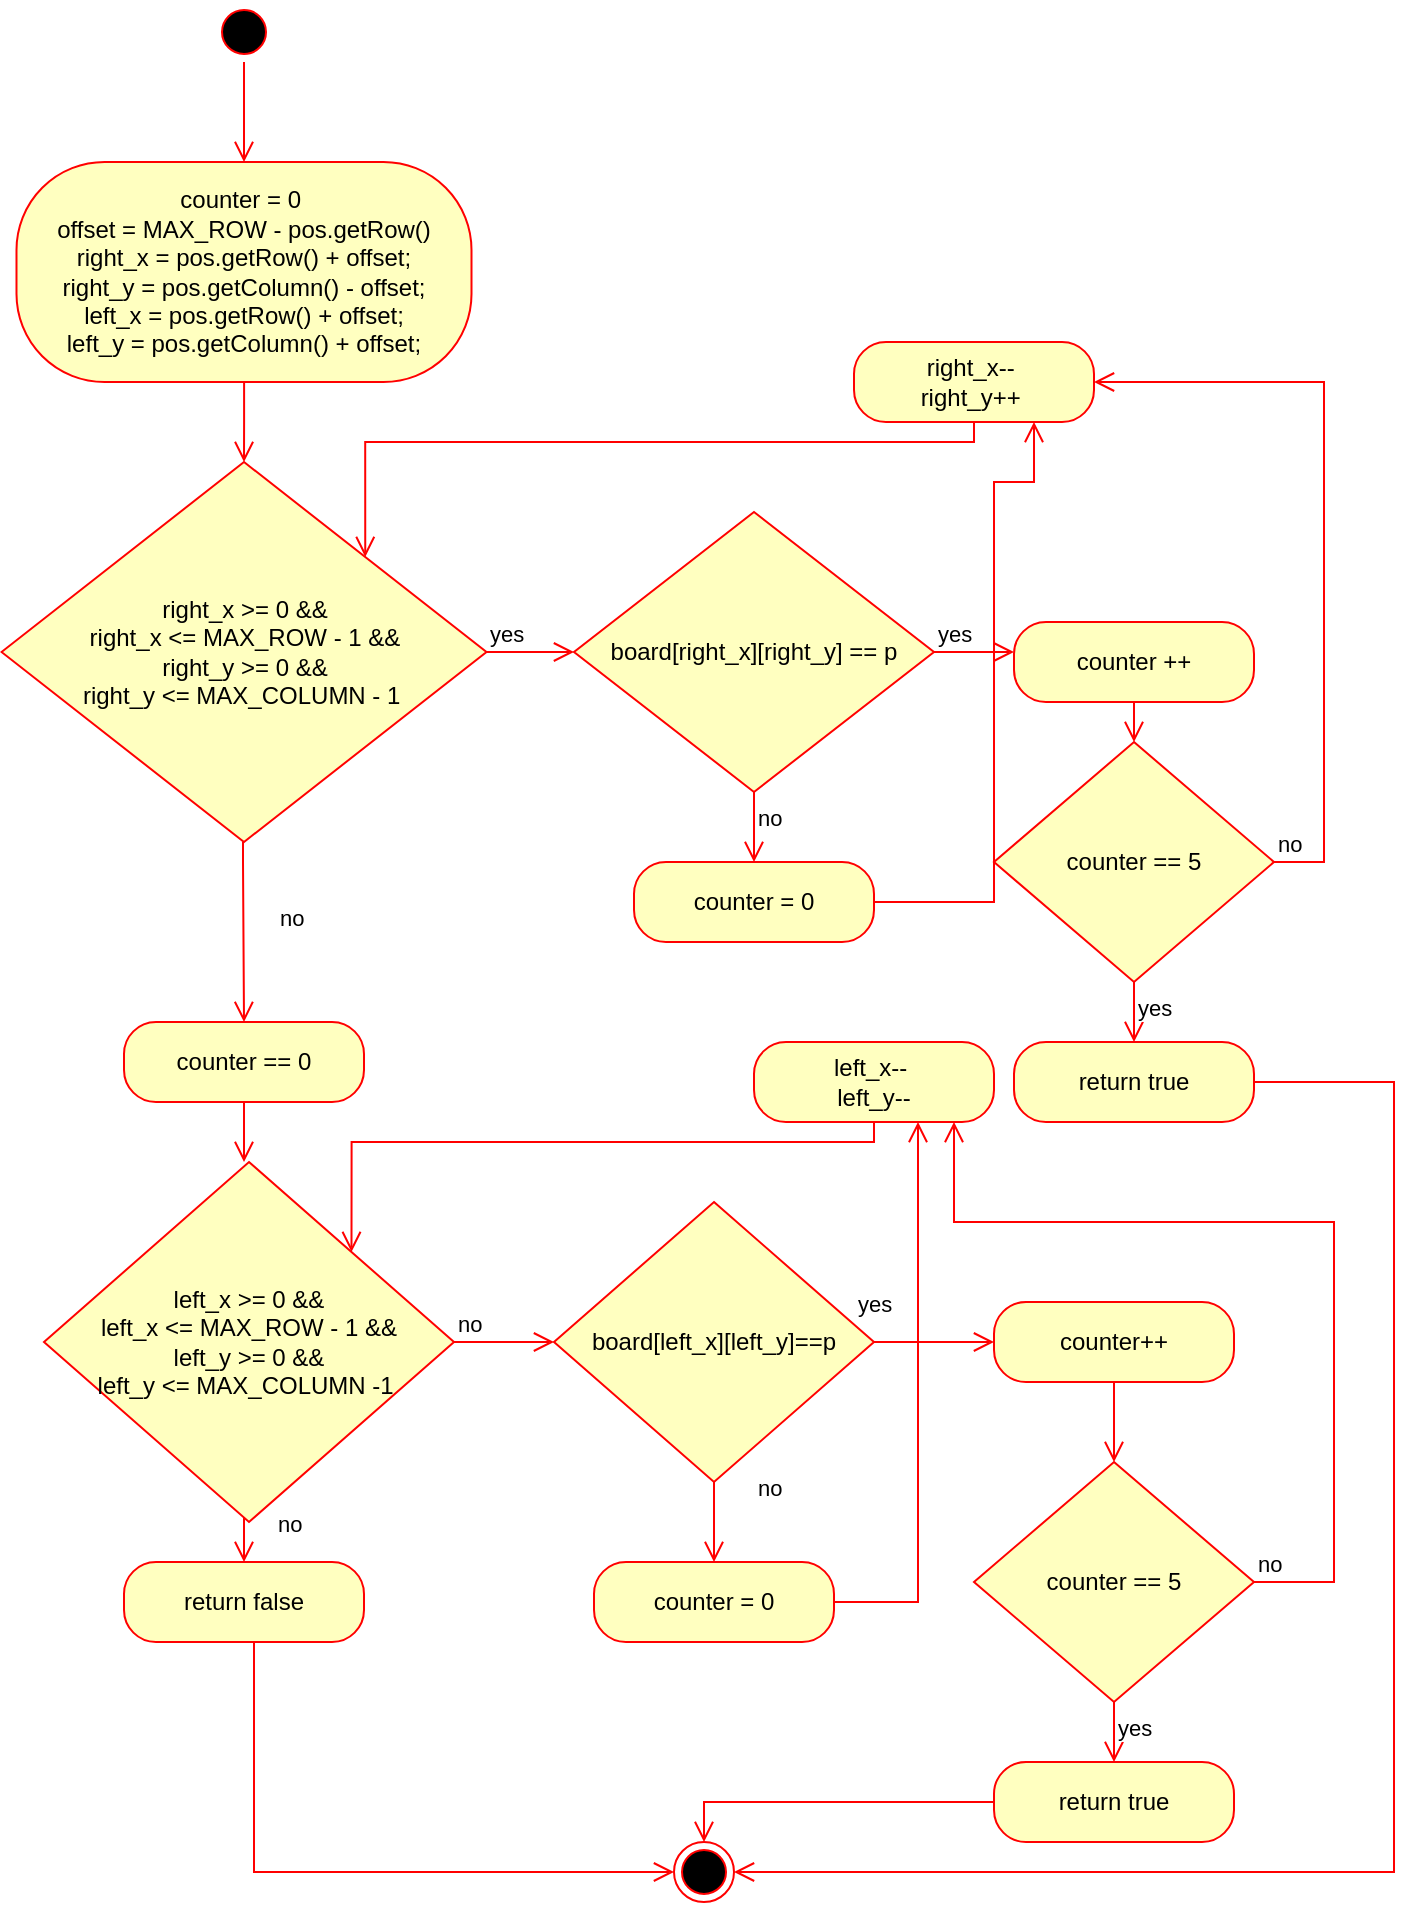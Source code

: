 <mxfile version="16.5.6" type="device"><diagram id="sDpWaryKZ_shy1n3DcD1" name="Page-1"><mxGraphModel dx="780" dy="1112" grid="1" gridSize="10" guides="1" tooltips="1" connect="1" arrows="1" fold="1" page="1" pageScale="1" pageWidth="850" pageHeight="1100" math="0" shadow="0"><root><mxCell id="0"/><mxCell id="1" parent="0"/><mxCell id="CUOAUwpugdPfWjgzt_F0-1" value="" style="ellipse;html=1;shape=startState;fillColor=#000000;strokeColor=#ff0000;" vertex="1" parent="1"><mxGeometry x="360" y="130" width="30" height="30" as="geometry"/></mxCell><mxCell id="CUOAUwpugdPfWjgzt_F0-2" value="" style="edgeStyle=orthogonalEdgeStyle;html=1;verticalAlign=bottom;endArrow=open;endSize=8;strokeColor=#ff0000;rounded=0;" edge="1" source="CUOAUwpugdPfWjgzt_F0-1" parent="1"><mxGeometry relative="1" as="geometry"><mxPoint x="375" y="210" as="targetPoint"/></mxGeometry></mxCell><mxCell id="CUOAUwpugdPfWjgzt_F0-3" value="counter = 0&amp;nbsp;&lt;br&gt;offset = MAX_ROW - pos.getRow()&lt;br&gt;right_x = pos.getRow() + offset;&lt;br&gt;right_y = pos.getColumn() - offset;&lt;br&gt;left_x = pos.getRow() + offset;&lt;br&gt;left_y = pos.getColumn() + offset;" style="rounded=1;whiteSpace=wrap;html=1;arcSize=40;fontColor=#000000;fillColor=#ffffc0;strokeColor=#ff0000;" vertex="1" parent="1"><mxGeometry x="261.25" y="210" width="227.5" height="110" as="geometry"/></mxCell><mxCell id="CUOAUwpugdPfWjgzt_F0-4" value="" style="edgeStyle=orthogonalEdgeStyle;html=1;verticalAlign=bottom;endArrow=open;endSize=8;strokeColor=#ff0000;rounded=0;" edge="1" source="CUOAUwpugdPfWjgzt_F0-3" parent="1"><mxGeometry relative="1" as="geometry"><mxPoint x="375" y="360" as="targetPoint"/></mxGeometry></mxCell><mxCell id="CUOAUwpugdPfWjgzt_F0-5" value="right_x &amp;gt;= 0 &amp;amp;&amp;amp; &lt;br&gt;right_x &amp;lt;= MAX_ROW - 1 &amp;amp;&amp;amp;&lt;br&gt;right_y &amp;gt;= 0 &amp;amp;&amp;amp;&lt;br&gt;right_y &amp;lt;= MAX_COLUMN - 1&amp;nbsp;" style="rhombus;whiteSpace=wrap;html=1;fillColor=#ffffc0;strokeColor=#ff0000;" vertex="1" parent="1"><mxGeometry x="253.75" y="360" width="242.5" height="190" as="geometry"/></mxCell><mxCell id="CUOAUwpugdPfWjgzt_F0-6" value="yes" style="edgeStyle=orthogonalEdgeStyle;html=1;align=left;verticalAlign=bottom;endArrow=open;endSize=8;strokeColor=#ff0000;rounded=0;" edge="1" source="CUOAUwpugdPfWjgzt_F0-5" parent="1"><mxGeometry x="-1" relative="1" as="geometry"><mxPoint x="540" y="455" as="targetPoint"/></mxGeometry></mxCell><mxCell id="CUOAUwpugdPfWjgzt_F0-7" value="no" style="edgeStyle=orthogonalEdgeStyle;html=1;align=left;verticalAlign=top;endArrow=open;endSize=8;strokeColor=#ff0000;rounded=0;" edge="1" parent="1"><mxGeometry x="-0.231" y="18" relative="1" as="geometry"><mxPoint x="375" y="640" as="targetPoint"/><mxPoint x="374.5" y="550" as="sourcePoint"/><Array as="points"><mxPoint x="375" y="560"/><mxPoint x="375" y="560"/></Array><mxPoint x="-2" y="-10" as="offset"/></mxGeometry></mxCell><mxCell id="CUOAUwpugdPfWjgzt_F0-9" value="board[right_x][right_y] == p" style="rhombus;whiteSpace=wrap;html=1;fillColor=#ffffc0;strokeColor=#ff0000;" vertex="1" parent="1"><mxGeometry x="540" y="385" width="180" height="140" as="geometry"/></mxCell><mxCell id="CUOAUwpugdPfWjgzt_F0-10" value="yes" style="edgeStyle=orthogonalEdgeStyle;html=1;align=left;verticalAlign=bottom;endArrow=open;endSize=8;strokeColor=#ff0000;rounded=0;" edge="1" source="CUOAUwpugdPfWjgzt_F0-9" parent="1"><mxGeometry x="-1" relative="1" as="geometry"><mxPoint x="760" y="455" as="targetPoint"/><Array as="points"><mxPoint x="740" y="455"/><mxPoint x="740" y="455"/></Array></mxGeometry></mxCell><mxCell id="CUOAUwpugdPfWjgzt_F0-11" value="no" style="edgeStyle=orthogonalEdgeStyle;html=1;align=left;verticalAlign=top;endArrow=open;endSize=8;strokeColor=#ff0000;rounded=0;entryX=0.5;entryY=0;entryDx=0;entryDy=0;" edge="1" source="CUOAUwpugdPfWjgzt_F0-9" parent="1" target="CUOAUwpugdPfWjgzt_F0-19"><mxGeometry x="-1" relative="1" as="geometry"><mxPoint x="630" y="540" as="targetPoint"/></mxGeometry></mxCell><mxCell id="CUOAUwpugdPfWjgzt_F0-12" value="counter ++" style="rounded=1;whiteSpace=wrap;html=1;arcSize=40;fontColor=#000000;fillColor=#ffffc0;strokeColor=#ff0000;" vertex="1" parent="1"><mxGeometry x="760" y="440" width="120" height="40" as="geometry"/></mxCell><mxCell id="CUOAUwpugdPfWjgzt_F0-13" value="" style="edgeStyle=orthogonalEdgeStyle;html=1;verticalAlign=bottom;endArrow=open;endSize=8;strokeColor=#ff0000;rounded=0;" edge="1" source="CUOAUwpugdPfWjgzt_F0-12" parent="1"><mxGeometry relative="1" as="geometry"><mxPoint x="820" y="500" as="targetPoint"/></mxGeometry></mxCell><mxCell id="CUOAUwpugdPfWjgzt_F0-14" value="counter == 5" style="rhombus;whiteSpace=wrap;html=1;fillColor=#ffffc0;strokeColor=#ff0000;" vertex="1" parent="1"><mxGeometry x="750" y="500" width="140" height="120" as="geometry"/></mxCell><mxCell id="CUOAUwpugdPfWjgzt_F0-15" value="no" style="edgeStyle=orthogonalEdgeStyle;html=1;align=left;verticalAlign=bottom;endArrow=open;endSize=8;strokeColor=#ff0000;rounded=0;entryX=1;entryY=0.5;entryDx=0;entryDy=0;" edge="1" source="CUOAUwpugdPfWjgzt_F0-14" parent="1" target="CUOAUwpugdPfWjgzt_F0-21"><mxGeometry x="-1" relative="1" as="geometry"><mxPoint x="940" y="560" as="targetPoint"/><Array as="points"><mxPoint x="915" y="560"/><mxPoint x="915" y="320"/></Array></mxGeometry></mxCell><mxCell id="CUOAUwpugdPfWjgzt_F0-16" value="yes" style="edgeStyle=orthogonalEdgeStyle;html=1;align=left;verticalAlign=top;endArrow=open;endSize=8;strokeColor=#ff0000;rounded=0;" edge="1" source="CUOAUwpugdPfWjgzt_F0-14" parent="1"><mxGeometry x="-1" relative="1" as="geometry"><mxPoint x="820" y="650" as="targetPoint"/></mxGeometry></mxCell><mxCell id="CUOAUwpugdPfWjgzt_F0-17" value="return true" style="rounded=1;whiteSpace=wrap;html=1;arcSize=40;fontColor=#000000;fillColor=#ffffc0;strokeColor=#ff0000;" vertex="1" parent="1"><mxGeometry x="760" y="650" width="120" height="40" as="geometry"/></mxCell><mxCell id="CUOAUwpugdPfWjgzt_F0-18" value="" style="edgeStyle=orthogonalEdgeStyle;html=1;verticalAlign=bottom;endArrow=open;endSize=8;strokeColor=#ff0000;rounded=0;entryX=1;entryY=0.5;entryDx=0;entryDy=0;" edge="1" source="CUOAUwpugdPfWjgzt_F0-17" parent="1" target="CUOAUwpugdPfWjgzt_F0-31"><mxGeometry relative="1" as="geometry"><mxPoint x="820" y="710" as="targetPoint"/><Array as="points"><mxPoint x="950" y="670"/><mxPoint x="950" y="1065"/></Array></mxGeometry></mxCell><mxCell id="CUOAUwpugdPfWjgzt_F0-19" value="counter = 0" style="rounded=1;whiteSpace=wrap;html=1;arcSize=40;fontColor=#000000;fillColor=#ffffc0;strokeColor=#ff0000;" vertex="1" parent="1"><mxGeometry x="570" y="560" width="120" height="40" as="geometry"/></mxCell><mxCell id="CUOAUwpugdPfWjgzt_F0-20" value="" style="edgeStyle=orthogonalEdgeStyle;html=1;verticalAlign=bottom;endArrow=open;endSize=8;strokeColor=#ff0000;rounded=0;exitX=1;exitY=0.5;exitDx=0;exitDy=0;entryX=0.75;entryY=1;entryDx=0;entryDy=0;" edge="1" source="CUOAUwpugdPfWjgzt_F0-19" parent="1" target="CUOAUwpugdPfWjgzt_F0-21"><mxGeometry relative="1" as="geometry"><mxPoint x="630" y="680" as="targetPoint"/><Array as="points"><mxPoint x="750" y="580"/><mxPoint x="750" y="370"/><mxPoint x="770" y="370"/></Array></mxGeometry></mxCell><mxCell id="CUOAUwpugdPfWjgzt_F0-21" value="right_x--&amp;nbsp;&lt;br&gt;right_y++&amp;nbsp;" style="rounded=1;whiteSpace=wrap;html=1;arcSize=40;fontColor=#000000;fillColor=#ffffc0;strokeColor=#ff0000;" vertex="1" parent="1"><mxGeometry x="680" y="300" width="120" height="40" as="geometry"/></mxCell><mxCell id="CUOAUwpugdPfWjgzt_F0-22" value="" style="edgeStyle=orthogonalEdgeStyle;html=1;verticalAlign=bottom;endArrow=open;endSize=8;strokeColor=#ff0000;rounded=0;entryX=1;entryY=0;entryDx=0;entryDy=0;" edge="1" source="CUOAUwpugdPfWjgzt_F0-21" parent="1" target="CUOAUwpugdPfWjgzt_F0-5"><mxGeometry relative="1" as="geometry"><mxPoint x="740" y="400" as="targetPoint"/><Array as="points"><mxPoint x="740" y="350"/><mxPoint x="436" y="350"/></Array></mxGeometry></mxCell><mxCell id="CUOAUwpugdPfWjgzt_F0-24" value="counter == 0" style="rounded=1;whiteSpace=wrap;html=1;arcSize=40;fontColor=#000000;fillColor=#ffffc0;strokeColor=#ff0000;" vertex="1" parent="1"><mxGeometry x="315" y="640" width="120" height="40" as="geometry"/></mxCell><mxCell id="CUOAUwpugdPfWjgzt_F0-25" value="" style="edgeStyle=orthogonalEdgeStyle;html=1;verticalAlign=bottom;endArrow=open;endSize=8;strokeColor=#ff0000;rounded=0;" edge="1" source="CUOAUwpugdPfWjgzt_F0-24" parent="1"><mxGeometry relative="1" as="geometry"><mxPoint x="375" y="710" as="targetPoint"/></mxGeometry></mxCell><mxCell id="CUOAUwpugdPfWjgzt_F0-26" value="left_x &amp;gt;= 0 &amp;amp;&amp;amp;&lt;br&gt;left_x &amp;lt;= MAX_ROW - 1 &amp;amp;&amp;amp;&lt;br&gt;left_y &amp;gt;= 0 &amp;amp;&amp;amp;&lt;br&gt;left_y &amp;lt;= MAX_COLUMN -1&amp;nbsp;" style="rhombus;whiteSpace=wrap;html=1;fillColor=#ffffc0;strokeColor=#ff0000;" vertex="1" parent="1"><mxGeometry x="275" y="710" width="205" height="180" as="geometry"/></mxCell><mxCell id="CUOAUwpugdPfWjgzt_F0-27" value="no" style="edgeStyle=orthogonalEdgeStyle;html=1;align=left;verticalAlign=bottom;endArrow=open;endSize=8;strokeColor=#ff0000;rounded=0;exitX=1;exitY=0.5;exitDx=0;exitDy=0;" edge="1" source="CUOAUwpugdPfWjgzt_F0-26" parent="1"><mxGeometry x="-1" relative="1" as="geometry"><mxPoint x="530" y="800" as="targetPoint"/><Array as="points"><mxPoint x="530" y="800"/><mxPoint x="530" y="800"/></Array></mxGeometry></mxCell><mxCell id="CUOAUwpugdPfWjgzt_F0-28" value="no&lt;br&gt;" style="edgeStyle=orthogonalEdgeStyle;html=1;align=left;verticalAlign=top;endArrow=open;endSize=8;strokeColor=#ff0000;rounded=0;" edge="1" source="CUOAUwpugdPfWjgzt_F0-26" parent="1"><mxGeometry x="-1" y="18" relative="1" as="geometry"><mxPoint x="375" y="910" as="targetPoint"/><Array as="points"><mxPoint x="375" y="910"/><mxPoint x="375" y="910"/></Array><mxPoint x="-3" y="-10" as="offset"/></mxGeometry></mxCell><mxCell id="CUOAUwpugdPfWjgzt_F0-29" value="return false" style="rounded=1;whiteSpace=wrap;html=1;arcSize=40;fontColor=#000000;fillColor=#ffffc0;strokeColor=#ff0000;" vertex="1" parent="1"><mxGeometry x="315" y="910" width="120" height="40" as="geometry"/></mxCell><mxCell id="CUOAUwpugdPfWjgzt_F0-30" value="" style="edgeStyle=orthogonalEdgeStyle;html=1;verticalAlign=bottom;endArrow=open;endSize=8;strokeColor=#ff0000;rounded=0;entryX=0;entryY=0.5;entryDx=0;entryDy=0;" edge="1" source="CUOAUwpugdPfWjgzt_F0-29" parent="1" target="CUOAUwpugdPfWjgzt_F0-31"><mxGeometry relative="1" as="geometry"><mxPoint x="375" y="980" as="targetPoint"/><Array as="points"><mxPoint x="380" y="1065"/></Array></mxGeometry></mxCell><mxCell id="CUOAUwpugdPfWjgzt_F0-31" value="" style="ellipse;html=1;shape=endState;fillColor=#000000;strokeColor=#ff0000;" vertex="1" parent="1"><mxGeometry x="590" y="1050" width="30" height="30" as="geometry"/></mxCell><mxCell id="CUOAUwpugdPfWjgzt_F0-32" value="board[left_x][left_y]==p" style="rhombus;whiteSpace=wrap;html=1;fillColor=#ffffc0;strokeColor=#ff0000;" vertex="1" parent="1"><mxGeometry x="530" y="730" width="160" height="140" as="geometry"/></mxCell><mxCell id="CUOAUwpugdPfWjgzt_F0-33" value="yes" style="edgeStyle=orthogonalEdgeStyle;html=1;align=left;verticalAlign=bottom;endArrow=open;endSize=8;strokeColor=#ff0000;rounded=0;" edge="1" source="CUOAUwpugdPfWjgzt_F0-32" parent="1"><mxGeometry x="-1" y="14" relative="1" as="geometry"><mxPoint x="750" y="800" as="targetPoint"/><mxPoint x="-10" y="4" as="offset"/></mxGeometry></mxCell><mxCell id="CUOAUwpugdPfWjgzt_F0-34" value="no&lt;br&gt;" style="edgeStyle=orthogonalEdgeStyle;html=1;align=left;verticalAlign=top;endArrow=open;endSize=8;strokeColor=#ff0000;rounded=0;" edge="1" source="CUOAUwpugdPfWjgzt_F0-32" parent="1"><mxGeometry x="-1" y="22" relative="1" as="geometry"><mxPoint x="610" y="910" as="targetPoint"/><mxPoint x="-2" y="-10" as="offset"/></mxGeometry></mxCell><mxCell id="CUOAUwpugdPfWjgzt_F0-35" value="counter = 0" style="rounded=1;whiteSpace=wrap;html=1;arcSize=40;fontColor=#000000;fillColor=#ffffc0;strokeColor=#ff0000;" vertex="1" parent="1"><mxGeometry x="550" y="910" width="120" height="40" as="geometry"/></mxCell><mxCell id="CUOAUwpugdPfWjgzt_F0-36" value="" style="edgeStyle=orthogonalEdgeStyle;html=1;verticalAlign=bottom;endArrow=open;endSize=8;strokeColor=#ff0000;rounded=0;" edge="1" source="CUOAUwpugdPfWjgzt_F0-35" parent="1" target="CUOAUwpugdPfWjgzt_F0-37"><mxGeometry relative="1" as="geometry"><mxPoint x="610" y="1010" as="targetPoint"/><Array as="points"><mxPoint x="712" y="930"/></Array></mxGeometry></mxCell><mxCell id="CUOAUwpugdPfWjgzt_F0-37" value="left_x--&amp;nbsp;&lt;br&gt;left_y--" style="rounded=1;whiteSpace=wrap;html=1;arcSize=40;fontColor=#000000;fillColor=#ffffc0;strokeColor=#ff0000;" vertex="1" parent="1"><mxGeometry x="630" y="650" width="120" height="40" as="geometry"/></mxCell><mxCell id="CUOAUwpugdPfWjgzt_F0-38" value="" style="edgeStyle=orthogonalEdgeStyle;html=1;verticalAlign=bottom;endArrow=open;endSize=8;strokeColor=#ff0000;rounded=0;entryX=1;entryY=0;entryDx=0;entryDy=0;" edge="1" source="CUOAUwpugdPfWjgzt_F0-37" parent="1" target="CUOAUwpugdPfWjgzt_F0-26"><mxGeometry relative="1" as="geometry"><mxPoint x="690" y="750" as="targetPoint"/><Array as="points"><mxPoint x="690" y="700"/><mxPoint x="429" y="700"/></Array></mxGeometry></mxCell><mxCell id="CUOAUwpugdPfWjgzt_F0-42" value="counter++" style="rounded=1;whiteSpace=wrap;html=1;arcSize=40;fontColor=#000000;fillColor=#ffffc0;strokeColor=#ff0000;" vertex="1" parent="1"><mxGeometry x="750" y="780" width="120" height="40" as="geometry"/></mxCell><mxCell id="CUOAUwpugdPfWjgzt_F0-43" value="" style="edgeStyle=orthogonalEdgeStyle;html=1;verticalAlign=bottom;endArrow=open;endSize=8;strokeColor=#ff0000;rounded=0;" edge="1" source="CUOAUwpugdPfWjgzt_F0-42" parent="1"><mxGeometry relative="1" as="geometry"><mxPoint x="810" y="860" as="targetPoint"/></mxGeometry></mxCell><mxCell id="CUOAUwpugdPfWjgzt_F0-44" value="counter == 5" style="rhombus;whiteSpace=wrap;html=1;fillColor=#ffffc0;strokeColor=#ff0000;" vertex="1" parent="1"><mxGeometry x="740" y="860" width="140" height="120" as="geometry"/></mxCell><mxCell id="CUOAUwpugdPfWjgzt_F0-45" value="no" style="edgeStyle=orthogonalEdgeStyle;html=1;align=left;verticalAlign=bottom;endArrow=open;endSize=8;strokeColor=#ff0000;rounded=0;" edge="1" source="CUOAUwpugdPfWjgzt_F0-44" parent="1" target="CUOAUwpugdPfWjgzt_F0-37"><mxGeometry x="-1" relative="1" as="geometry"><mxPoint x="740" y="680" as="targetPoint"/><Array as="points"><mxPoint x="920" y="920"/><mxPoint x="920" y="740"/><mxPoint x="730" y="740"/></Array></mxGeometry></mxCell><mxCell id="CUOAUwpugdPfWjgzt_F0-46" value="yes" style="edgeStyle=orthogonalEdgeStyle;html=1;align=left;verticalAlign=top;endArrow=open;endSize=8;strokeColor=#ff0000;rounded=0;" edge="1" source="CUOAUwpugdPfWjgzt_F0-44" parent="1"><mxGeometry x="-1" relative="1" as="geometry"><mxPoint x="810" y="1010" as="targetPoint"/></mxGeometry></mxCell><mxCell id="CUOAUwpugdPfWjgzt_F0-48" value="return true" style="rounded=1;whiteSpace=wrap;html=1;arcSize=40;fontColor=#000000;fillColor=#ffffc0;strokeColor=#ff0000;" vertex="1" parent="1"><mxGeometry x="750" y="1010" width="120" height="40" as="geometry"/></mxCell><mxCell id="CUOAUwpugdPfWjgzt_F0-49" value="" style="edgeStyle=orthogonalEdgeStyle;html=1;verticalAlign=bottom;endArrow=open;endSize=8;strokeColor=#ff0000;rounded=0;entryX=0.5;entryY=0;entryDx=0;entryDy=0;" edge="1" source="CUOAUwpugdPfWjgzt_F0-48" parent="1" target="CUOAUwpugdPfWjgzt_F0-31"><mxGeometry relative="1" as="geometry"><mxPoint x="810" y="1110" as="targetPoint"/></mxGeometry></mxCell></root></mxGraphModel></diagram></mxfile>